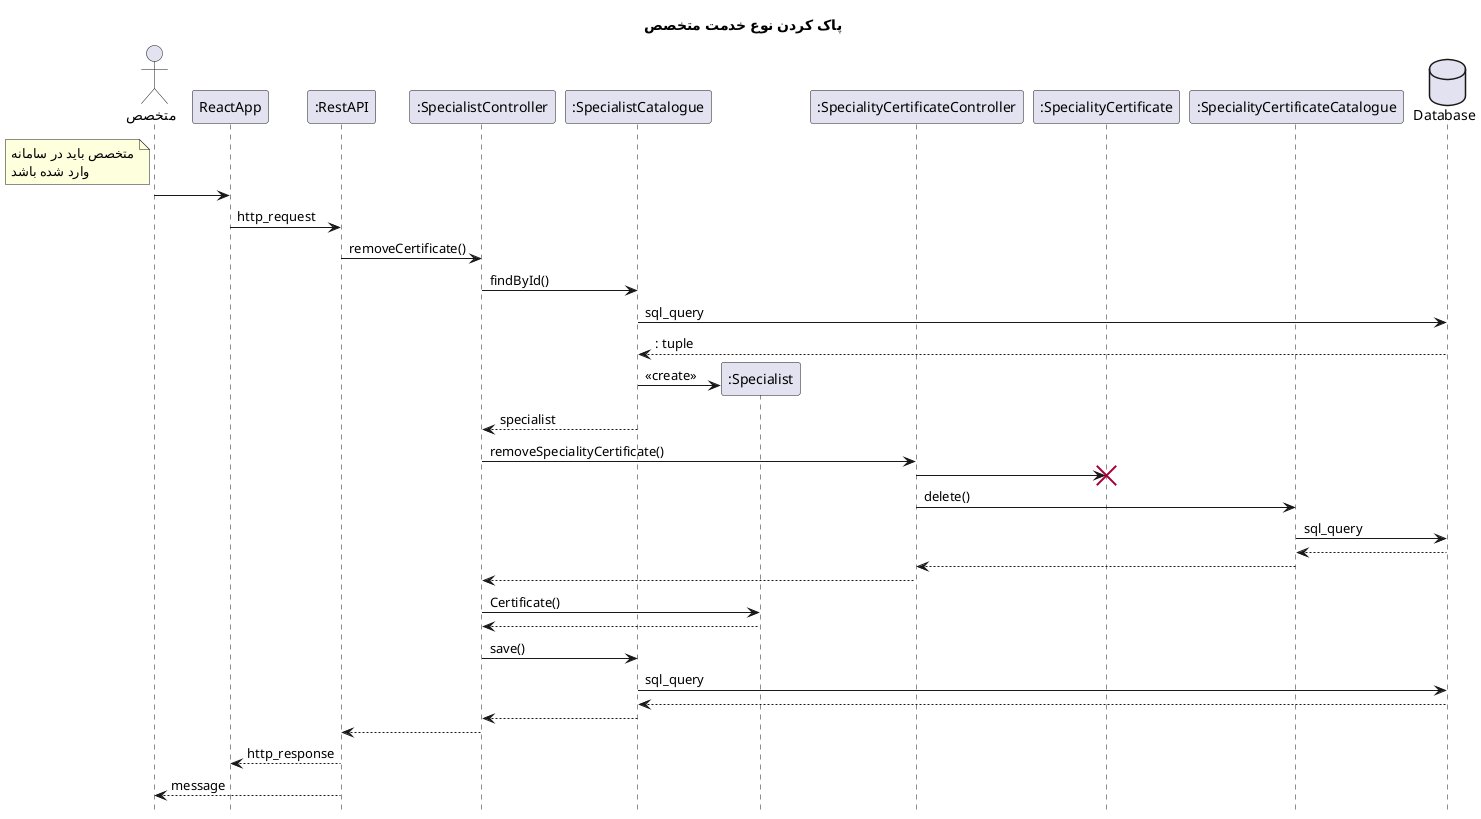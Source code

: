 @startuml logout
hide footbox
title "پاک کردن نوع خدمت متخصص"
actor       "متخصص" as user
participant ReactApp
participant ":RestAPI" as RestAPI
participant ":SpecialistController" as SpecialistController
participant ":SpecialistCatalogue" as SpecialistCatalogue
participant ":Specialist" as Specialist
participant ":SpecialityCertificateController" as SpecialityCertificateController
participant ":SpecialityCertificate" as SpecialityCertificate
participant ":SpecialityCertificateCatalogue" as SpecialityCertificateCatalogue
database Database

note left of user
    متخصص باید در سامانه
    وارد شده باشد
end note

user -> ReactApp: 
ReactApp -> RestAPI : http_request
RestAPI -> SpecialistController : removeCertificate()
SpecialistController -> SpecialistCatalogue : findById()
SpecialistCatalogue -> Database: sql_query
return: tuple
SpecialistCatalogue -> Specialist ** :<<create>>
SpecialistCatalogue --> SpecialistController : specialist
SpecialistController -> SpecialityCertificateController: removeSpecialityCertificate()
SpecialityCertificateController -> SpecialityCertificate !!
SpecialityCertificateController -> SpecialityCertificateCatalogue : delete()
SpecialityCertificateCatalogue -> Database: sql_query
return
SpecialityCertificateCatalogue --> SpecialityCertificateController
SpecialityCertificateController --> SpecialistController

SpecialistController -> Specialist : Certificate()
return
SpecialistController -> SpecialistCatalogue: save()
SpecialistCatalogue ->Database: sql_query
return
SpecialistCatalogue --> SpecialistController
SpecialistController --> RestAPI
RestAPI --> ReactApp : http_response
RestAPI --> user: message

@enduml